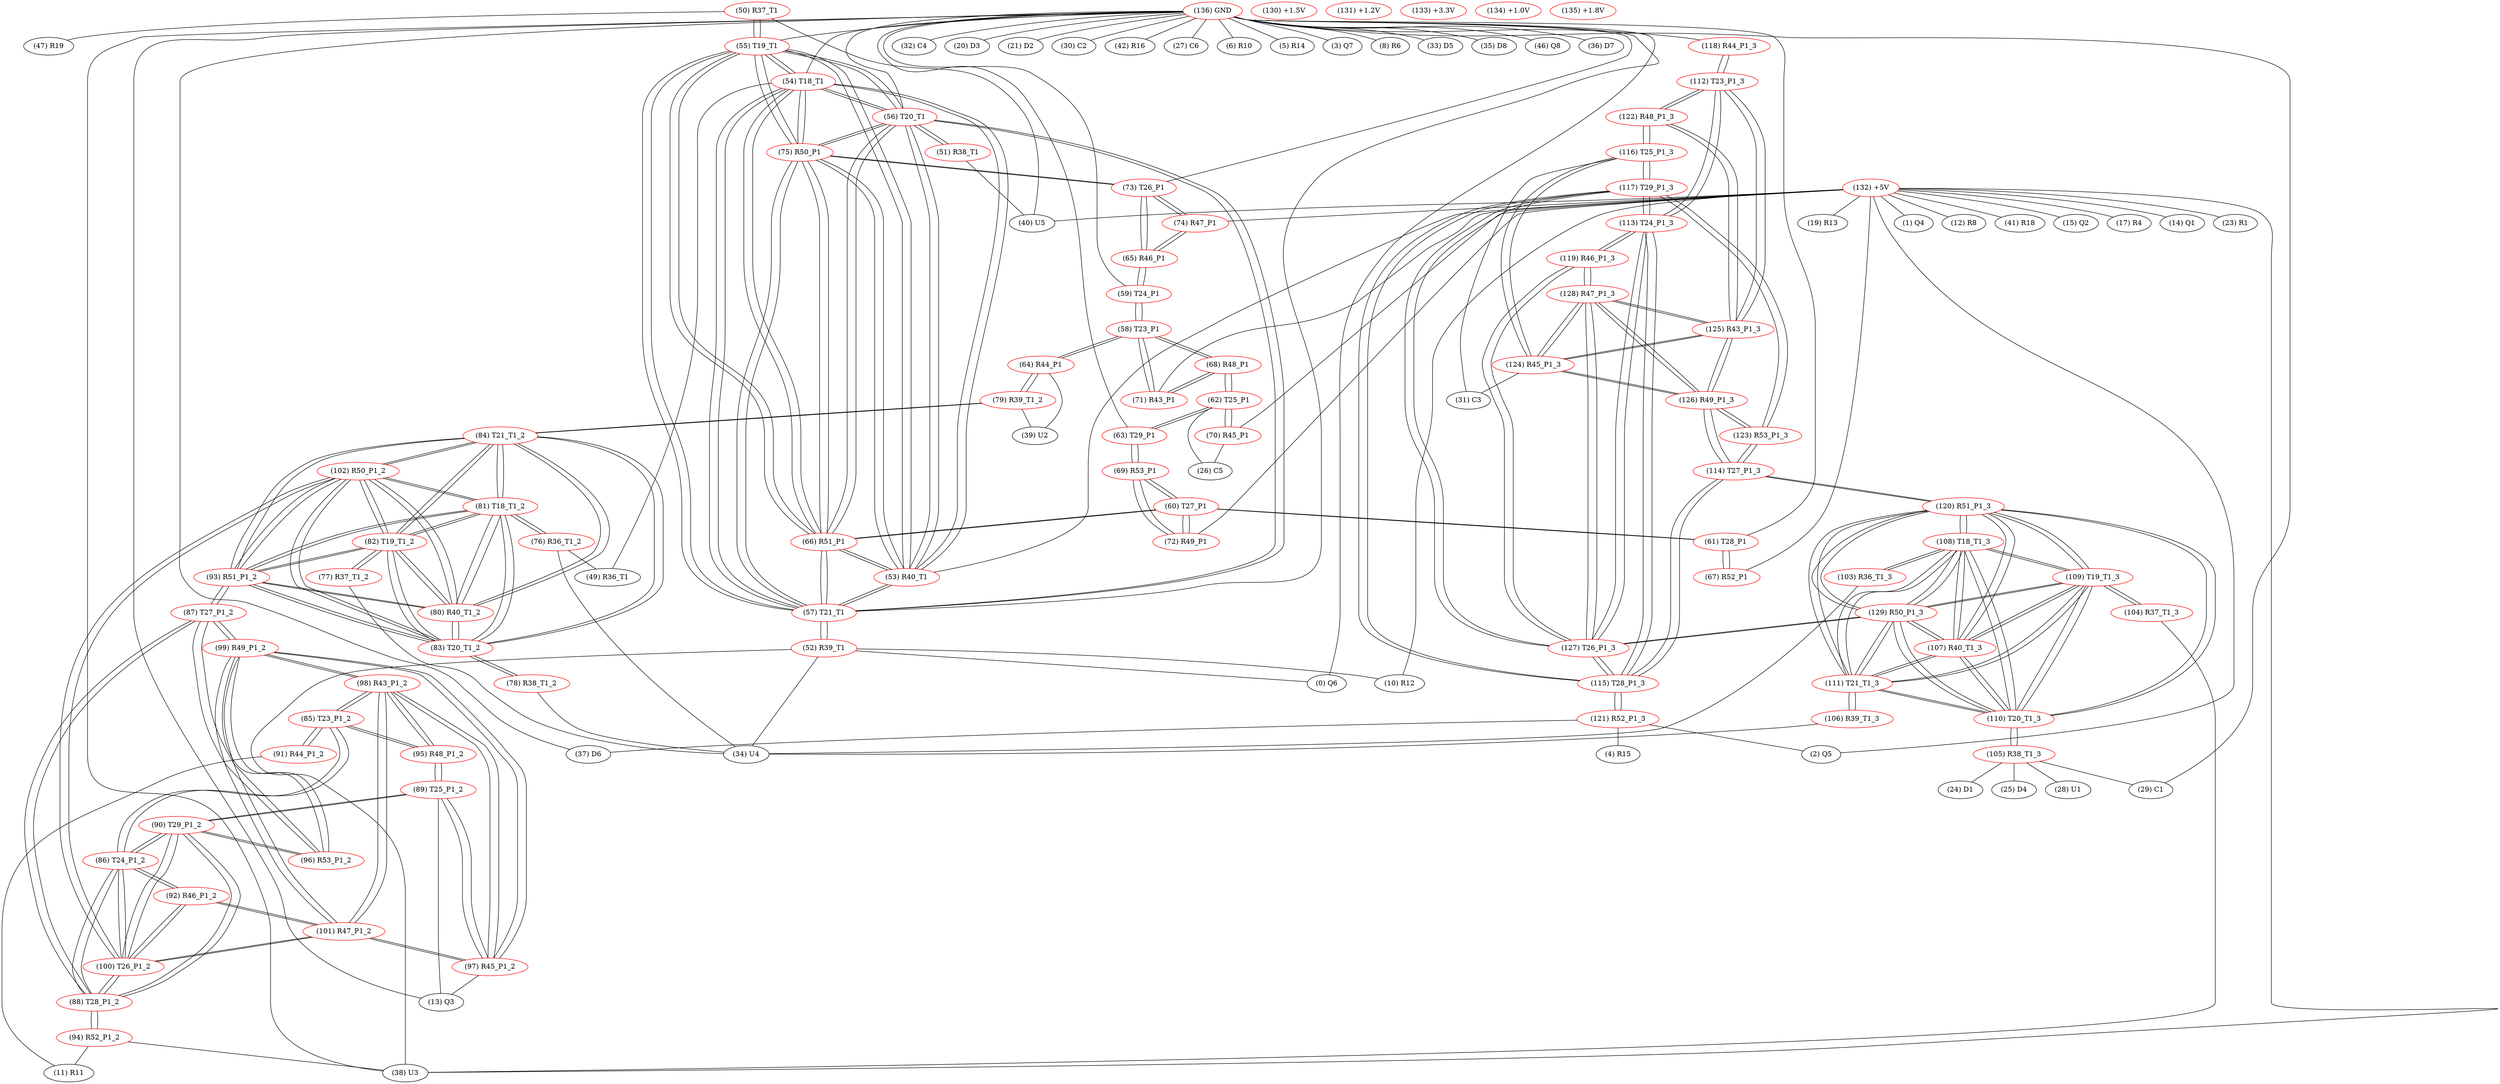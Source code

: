 graph {
	50 [label="(50) R37_T1" color=red]
	40 [label="(40) U5"]
	47 [label="(47) R19"]
	55 [label="(55) T19_T1"]
	51 [label="(51) R38_T1" color=red]
	40 [label="(40) U5"]
	56 [label="(56) T20_T1"]
	52 [label="(52) R39_T1" color=red]
	0 [label="(0) Q6"]
	10 [label="(10) R12"]
	34 [label="(34) U4"]
	38 [label="(38) U3"]
	57 [label="(57) T21_T1"]
	53 [label="(53) R40_T1" color=red]
	66 [label="(66) R51_P1"]
	75 [label="(75) R50_P1"]
	54 [label="(54) T18_T1"]
	57 [label="(57) T21_T1"]
	56 [label="(56) T20_T1"]
	55 [label="(55) T19_T1"]
	54 [label="(54) T18_T1" color=red]
	49 [label="(49) R36_T1"]
	66 [label="(66) R51_P1"]
	75 [label="(75) R50_P1"]
	57 [label="(57) T21_T1"]
	56 [label="(56) T20_T1"]
	55 [label="(55) T19_T1"]
	53 [label="(53) R40_T1"]
	55 [label="(55) T19_T1" color=red]
	50 [label="(50) R37_T1"]
	66 [label="(66) R51_P1"]
	75 [label="(75) R50_P1"]
	54 [label="(54) T18_T1"]
	57 [label="(57) T21_T1"]
	56 [label="(56) T20_T1"]
	53 [label="(53) R40_T1"]
	56 [label="(56) T20_T1" color=red]
	51 [label="(51) R38_T1"]
	66 [label="(66) R51_P1"]
	75 [label="(75) R50_P1"]
	54 [label="(54) T18_T1"]
	57 [label="(57) T21_T1"]
	55 [label="(55) T19_T1"]
	53 [label="(53) R40_T1"]
	57 [label="(57) T21_T1" color=red]
	52 [label="(52) R39_T1"]
	66 [label="(66) R51_P1"]
	75 [label="(75) R50_P1"]
	54 [label="(54) T18_T1"]
	56 [label="(56) T20_T1"]
	55 [label="(55) T19_T1"]
	53 [label="(53) R40_T1"]
	58 [label="(58) T23_P1" color=red]
	68 [label="(68) R48_P1"]
	71 [label="(71) R43_P1"]
	59 [label="(59) T24_P1"]
	64 [label="(64) R44_P1"]
	59 [label="(59) T24_P1" color=red]
	65 [label="(65) R46_P1"]
	58 [label="(58) T23_P1"]
	60 [label="(60) T27_P1" color=red]
	66 [label="(66) R51_P1"]
	61 [label="(61) T28_P1"]
	69 [label="(69) R53_P1"]
	72 [label="(72) R49_P1"]
	61 [label="(61) T28_P1" color=red]
	67 [label="(67) R52_P1"]
	60 [label="(60) T27_P1"]
	62 [label="(62) T25_P1" color=red]
	63 [label="(63) T29_P1"]
	68 [label="(68) R48_P1"]
	70 [label="(70) R45_P1"]
	26 [label="(26) C5"]
	63 [label="(63) T29_P1" color=red]
	62 [label="(62) T25_P1"]
	69 [label="(69) R53_P1"]
	64 [label="(64) R44_P1" color=red]
	39 [label="(39) U2"]
	79 [label="(79) R39_T1_2"]
	58 [label="(58) T23_P1"]
	65 [label="(65) R46_P1" color=red]
	73 [label="(73) T26_P1"]
	74 [label="(74) R47_P1"]
	59 [label="(59) T24_P1"]
	66 [label="(66) R51_P1" color=red]
	60 [label="(60) T27_P1"]
	75 [label="(75) R50_P1"]
	54 [label="(54) T18_T1"]
	57 [label="(57) T21_T1"]
	56 [label="(56) T20_T1"]
	55 [label="(55) T19_T1"]
	53 [label="(53) R40_T1"]
	67 [label="(67) R52_P1" color=red]
	61 [label="(61) T28_P1"]
	68 [label="(68) R48_P1" color=red]
	62 [label="(62) T25_P1"]
	58 [label="(58) T23_P1"]
	71 [label="(71) R43_P1"]
	69 [label="(69) R53_P1" color=red]
	63 [label="(63) T29_P1"]
	60 [label="(60) T27_P1"]
	72 [label="(72) R49_P1"]
	70 [label="(70) R45_P1" color=red]
	62 [label="(62) T25_P1"]
	26 [label="(26) C5"]
	71 [label="(71) R43_P1" color=red]
	68 [label="(68) R48_P1"]
	58 [label="(58) T23_P1"]
	72 [label="(72) R49_P1" color=red]
	60 [label="(60) T27_P1"]
	69 [label="(69) R53_P1"]
	73 [label="(73) T26_P1" color=red]
	75 [label="(75) R50_P1"]
	65 [label="(65) R46_P1"]
	74 [label="(74) R47_P1"]
	74 [label="(74) R47_P1" color=red]
	73 [label="(73) T26_P1"]
	65 [label="(65) R46_P1"]
	75 [label="(75) R50_P1" color=red]
	73 [label="(73) T26_P1"]
	66 [label="(66) R51_P1"]
	54 [label="(54) T18_T1"]
	57 [label="(57) T21_T1"]
	56 [label="(56) T20_T1"]
	55 [label="(55) T19_T1"]
	53 [label="(53) R40_T1"]
	76 [label="(76) R36_T1_2" color=red]
	34 [label="(34) U4"]
	49 [label="(49) R36_T1"]
	81 [label="(81) T18_T1_2"]
	77 [label="(77) R37_T1_2" color=red]
	34 [label="(34) U4"]
	82 [label="(82) T19_T1_2"]
	78 [label="(78) R38_T1_2" color=red]
	34 [label="(34) U4"]
	83 [label="(83) T20_T1_2"]
	79 [label="(79) R39_T1_2" color=red]
	64 [label="(64) R44_P1"]
	39 [label="(39) U2"]
	84 [label="(84) T21_T1_2"]
	80 [label="(80) R40_T1_2" color=red]
	93 [label="(93) R51_P1_2"]
	102 [label="(102) R50_P1_2"]
	81 [label="(81) T18_T1_2"]
	84 [label="(84) T21_T1_2"]
	83 [label="(83) T20_T1_2"]
	82 [label="(82) T19_T1_2"]
	81 [label="(81) T18_T1_2" color=red]
	83 [label="(83) T20_T1_2"]
	82 [label="(82) T19_T1_2"]
	84 [label="(84) T21_T1_2"]
	76 [label="(76) R36_T1_2"]
	93 [label="(93) R51_P1_2"]
	102 [label="(102) R50_P1_2"]
	80 [label="(80) R40_T1_2"]
	82 [label="(82) T19_T1_2" color=red]
	83 [label="(83) T20_T1_2"]
	81 [label="(81) T18_T1_2"]
	84 [label="(84) T21_T1_2"]
	77 [label="(77) R37_T1_2"]
	93 [label="(93) R51_P1_2"]
	102 [label="(102) R50_P1_2"]
	80 [label="(80) R40_T1_2"]
	83 [label="(83) T20_T1_2" color=red]
	82 [label="(82) T19_T1_2"]
	81 [label="(81) T18_T1_2"]
	84 [label="(84) T21_T1_2"]
	78 [label="(78) R38_T1_2"]
	93 [label="(93) R51_P1_2"]
	102 [label="(102) R50_P1_2"]
	80 [label="(80) R40_T1_2"]
	84 [label="(84) T21_T1_2" color=red]
	83 [label="(83) T20_T1_2"]
	82 [label="(82) T19_T1_2"]
	81 [label="(81) T18_T1_2"]
	79 [label="(79) R39_T1_2"]
	93 [label="(93) R51_P1_2"]
	102 [label="(102) R50_P1_2"]
	80 [label="(80) R40_T1_2"]
	85 [label="(85) T23_P1_2" color=red]
	95 [label="(95) R48_P1_2"]
	98 [label="(98) R43_P1_2"]
	86 [label="(86) T24_P1_2"]
	91 [label="(91) R44_P1_2"]
	86 [label="(86) T24_P1_2" color=red]
	100 [label="(100) T26_P1_2"]
	90 [label="(90) T29_P1_2"]
	88 [label="(88) T28_P1_2"]
	92 [label="(92) R46_P1_2"]
	85 [label="(85) T23_P1_2"]
	87 [label="(87) T27_P1_2" color=red]
	93 [label="(93) R51_P1_2"]
	88 [label="(88) T28_P1_2"]
	96 [label="(96) R53_P1_2"]
	99 [label="(99) R49_P1_2"]
	88 [label="(88) T28_P1_2" color=red]
	100 [label="(100) T26_P1_2"]
	86 [label="(86) T24_P1_2"]
	90 [label="(90) T29_P1_2"]
	94 [label="(94) R52_P1_2"]
	87 [label="(87) T27_P1_2"]
	89 [label="(89) T25_P1_2" color=red]
	90 [label="(90) T29_P1_2"]
	95 [label="(95) R48_P1_2"]
	97 [label="(97) R45_P1_2"]
	13 [label="(13) Q3"]
	90 [label="(90) T29_P1_2" color=red]
	100 [label="(100) T26_P1_2"]
	86 [label="(86) T24_P1_2"]
	88 [label="(88) T28_P1_2"]
	89 [label="(89) T25_P1_2"]
	96 [label="(96) R53_P1_2"]
	91 [label="(91) R44_P1_2" color=red]
	11 [label="(11) R11"]
	85 [label="(85) T23_P1_2"]
	92 [label="(92) R46_P1_2" color=red]
	100 [label="(100) T26_P1_2"]
	101 [label="(101) R47_P1_2"]
	86 [label="(86) T24_P1_2"]
	93 [label="(93) R51_P1_2" color=red]
	87 [label="(87) T27_P1_2"]
	102 [label="(102) R50_P1_2"]
	81 [label="(81) T18_T1_2"]
	84 [label="(84) T21_T1_2"]
	83 [label="(83) T20_T1_2"]
	82 [label="(82) T19_T1_2"]
	80 [label="(80) R40_T1_2"]
	94 [label="(94) R52_P1_2" color=red]
	11 [label="(11) R11"]
	38 [label="(38) U3"]
	88 [label="(88) T28_P1_2"]
	95 [label="(95) R48_P1_2" color=red]
	89 [label="(89) T25_P1_2"]
	85 [label="(85) T23_P1_2"]
	98 [label="(98) R43_P1_2"]
	96 [label="(96) R53_P1_2" color=red]
	90 [label="(90) T29_P1_2"]
	87 [label="(87) T27_P1_2"]
	99 [label="(99) R49_P1_2"]
	97 [label="(97) R45_P1_2" color=red]
	101 [label="(101) R47_P1_2"]
	98 [label="(98) R43_P1_2"]
	99 [label="(99) R49_P1_2"]
	89 [label="(89) T25_P1_2"]
	13 [label="(13) Q3"]
	98 [label="(98) R43_P1_2" color=red]
	95 [label="(95) R48_P1_2"]
	85 [label="(85) T23_P1_2"]
	101 [label="(101) R47_P1_2"]
	97 [label="(97) R45_P1_2"]
	99 [label="(99) R49_P1_2"]
	99 [label="(99) R49_P1_2" color=red]
	101 [label="(101) R47_P1_2"]
	97 [label="(97) R45_P1_2"]
	98 [label="(98) R43_P1_2"]
	87 [label="(87) T27_P1_2"]
	96 [label="(96) R53_P1_2"]
	100 [label="(100) T26_P1_2" color=red]
	102 [label="(102) R50_P1_2"]
	86 [label="(86) T24_P1_2"]
	90 [label="(90) T29_P1_2"]
	88 [label="(88) T28_P1_2"]
	92 [label="(92) R46_P1_2"]
	101 [label="(101) R47_P1_2"]
	101 [label="(101) R47_P1_2" color=red]
	97 [label="(97) R45_P1_2"]
	98 [label="(98) R43_P1_2"]
	99 [label="(99) R49_P1_2"]
	100 [label="(100) T26_P1_2"]
	92 [label="(92) R46_P1_2"]
	102 [label="(102) R50_P1_2" color=red]
	100 [label="(100) T26_P1_2"]
	93 [label="(93) R51_P1_2"]
	81 [label="(81) T18_T1_2"]
	84 [label="(84) T21_T1_2"]
	83 [label="(83) T20_T1_2"]
	82 [label="(82) T19_T1_2"]
	80 [label="(80) R40_T1_2"]
	103 [label="(103) R36_T1_3" color=red]
	34 [label="(34) U4"]
	108 [label="(108) T18_T1_3"]
	104 [label="(104) R37_T1_3" color=red]
	38 [label="(38) U3"]
	109 [label="(109) T19_T1_3"]
	105 [label="(105) R38_T1_3" color=red]
	24 [label="(24) D1"]
	25 [label="(25) D4"]
	28 [label="(28) U1"]
	29 [label="(29) C1"]
	110 [label="(110) T20_T1_3"]
	106 [label="(106) R39_T1_3" color=red]
	34 [label="(34) U4"]
	111 [label="(111) T21_T1_3"]
	107 [label="(107) R40_T1_3" color=red]
	120 [label="(120) R51_P1_3"]
	129 [label="(129) R50_P1_3"]
	108 [label="(108) T18_T1_3"]
	111 [label="(111) T21_T1_3"]
	110 [label="(110) T20_T1_3"]
	109 [label="(109) T19_T1_3"]
	108 [label="(108) T18_T1_3" color=red]
	110 [label="(110) T20_T1_3"]
	109 [label="(109) T19_T1_3"]
	111 [label="(111) T21_T1_3"]
	103 [label="(103) R36_T1_3"]
	120 [label="(120) R51_P1_3"]
	129 [label="(129) R50_P1_3"]
	107 [label="(107) R40_T1_3"]
	109 [label="(109) T19_T1_3" color=red]
	110 [label="(110) T20_T1_3"]
	108 [label="(108) T18_T1_3"]
	111 [label="(111) T21_T1_3"]
	104 [label="(104) R37_T1_3"]
	120 [label="(120) R51_P1_3"]
	129 [label="(129) R50_P1_3"]
	107 [label="(107) R40_T1_3"]
	110 [label="(110) T20_T1_3" color=red]
	109 [label="(109) T19_T1_3"]
	108 [label="(108) T18_T1_3"]
	111 [label="(111) T21_T1_3"]
	105 [label="(105) R38_T1_3"]
	120 [label="(120) R51_P1_3"]
	129 [label="(129) R50_P1_3"]
	107 [label="(107) R40_T1_3"]
	111 [label="(111) T21_T1_3" color=red]
	110 [label="(110) T20_T1_3"]
	109 [label="(109) T19_T1_3"]
	108 [label="(108) T18_T1_3"]
	106 [label="(106) R39_T1_3"]
	120 [label="(120) R51_P1_3"]
	129 [label="(129) R50_P1_3"]
	107 [label="(107) R40_T1_3"]
	112 [label="(112) T23_P1_3" color=red]
	122 [label="(122) R48_P1_3"]
	125 [label="(125) R43_P1_3"]
	113 [label="(113) T24_P1_3"]
	118 [label="(118) R44_P1_3"]
	113 [label="(113) T24_P1_3" color=red]
	127 [label="(127) T26_P1_3"]
	117 [label="(117) T29_P1_3"]
	115 [label="(115) T28_P1_3"]
	119 [label="(119) R46_P1_3"]
	112 [label="(112) T23_P1_3"]
	114 [label="(114) T27_P1_3" color=red]
	120 [label="(120) R51_P1_3"]
	115 [label="(115) T28_P1_3"]
	123 [label="(123) R53_P1_3"]
	126 [label="(126) R49_P1_3"]
	115 [label="(115) T28_P1_3" color=red]
	127 [label="(127) T26_P1_3"]
	113 [label="(113) T24_P1_3"]
	117 [label="(117) T29_P1_3"]
	121 [label="(121) R52_P1_3"]
	114 [label="(114) T27_P1_3"]
	116 [label="(116) T25_P1_3" color=red]
	117 [label="(117) T29_P1_3"]
	122 [label="(122) R48_P1_3"]
	124 [label="(124) R45_P1_3"]
	31 [label="(31) C3"]
	117 [label="(117) T29_P1_3" color=red]
	127 [label="(127) T26_P1_3"]
	113 [label="(113) T24_P1_3"]
	115 [label="(115) T28_P1_3"]
	116 [label="(116) T25_P1_3"]
	123 [label="(123) R53_P1_3"]
	118 [label="(118) R44_P1_3" color=red]
	112 [label="(112) T23_P1_3"]
	119 [label="(119) R46_P1_3" color=red]
	127 [label="(127) T26_P1_3"]
	128 [label="(128) R47_P1_3"]
	113 [label="(113) T24_P1_3"]
	120 [label="(120) R51_P1_3" color=red]
	114 [label="(114) T27_P1_3"]
	129 [label="(129) R50_P1_3"]
	108 [label="(108) T18_T1_3"]
	111 [label="(111) T21_T1_3"]
	110 [label="(110) T20_T1_3"]
	109 [label="(109) T19_T1_3"]
	107 [label="(107) R40_T1_3"]
	121 [label="(121) R52_P1_3" color=red]
	4 [label="(4) R15"]
	2 [label="(2) Q5"]
	37 [label="(37) D6"]
	115 [label="(115) T28_P1_3"]
	122 [label="(122) R48_P1_3" color=red]
	116 [label="(116) T25_P1_3"]
	112 [label="(112) T23_P1_3"]
	125 [label="(125) R43_P1_3"]
	123 [label="(123) R53_P1_3" color=red]
	117 [label="(117) T29_P1_3"]
	114 [label="(114) T27_P1_3"]
	126 [label="(126) R49_P1_3"]
	124 [label="(124) R45_P1_3" color=red]
	128 [label="(128) R47_P1_3"]
	125 [label="(125) R43_P1_3"]
	126 [label="(126) R49_P1_3"]
	116 [label="(116) T25_P1_3"]
	31 [label="(31) C3"]
	125 [label="(125) R43_P1_3" color=red]
	122 [label="(122) R48_P1_3"]
	112 [label="(112) T23_P1_3"]
	128 [label="(128) R47_P1_3"]
	124 [label="(124) R45_P1_3"]
	126 [label="(126) R49_P1_3"]
	126 [label="(126) R49_P1_3" color=red]
	128 [label="(128) R47_P1_3"]
	124 [label="(124) R45_P1_3"]
	125 [label="(125) R43_P1_3"]
	114 [label="(114) T27_P1_3"]
	123 [label="(123) R53_P1_3"]
	127 [label="(127) T26_P1_3" color=red]
	129 [label="(129) R50_P1_3"]
	113 [label="(113) T24_P1_3"]
	117 [label="(117) T29_P1_3"]
	115 [label="(115) T28_P1_3"]
	119 [label="(119) R46_P1_3"]
	128 [label="(128) R47_P1_3"]
	128 [label="(128) R47_P1_3" color=red]
	124 [label="(124) R45_P1_3"]
	125 [label="(125) R43_P1_3"]
	126 [label="(126) R49_P1_3"]
	127 [label="(127) T26_P1_3"]
	119 [label="(119) R46_P1_3"]
	129 [label="(129) R50_P1_3" color=red]
	127 [label="(127) T26_P1_3"]
	120 [label="(120) R51_P1_3"]
	108 [label="(108) T18_T1_3"]
	111 [label="(111) T21_T1_3"]
	110 [label="(110) T20_T1_3"]
	109 [label="(109) T19_T1_3"]
	107 [label="(107) R40_T1_3"]
	130 [label="(130) +1.5V" color=red]
	131 [label="(131) +1.2V" color=red]
	132 [label="(132) +5V" color=red]
	2 [label="(2) Q5"]
	1 [label="(1) Q4"]
	12 [label="(12) R8"]
	41 [label="(41) R18"]
	40 [label="(40) U5"]
	38 [label="(38) U3"]
	15 [label="(15) Q2"]
	17 [label="(17) R4"]
	14 [label="(14) Q1"]
	23 [label="(23) R1"]
	19 [label="(19) R13"]
	10 [label="(10) R12"]
	67 [label="(67) R52_P1"]
	53 [label="(53) R40_T1"]
	74 [label="(74) R47_P1"]
	70 [label="(70) R45_P1"]
	71 [label="(71) R43_P1"]
	72 [label="(72) R49_P1"]
	133 [label="(133) +3.3V" color=red]
	134 [label="(134) +1.0V" color=red]
	135 [label="(135) +1.8V" color=red]
	136 [label="(136) GND" color=red]
	118 [label="(118) R44_P1_3"]
	32 [label="(32) C4"]
	20 [label="(20) D3"]
	0 [label="(0) Q6"]
	21 [label="(21) D2"]
	30 [label="(30) C2"]
	38 [label="(38) U3"]
	29 [label="(29) C1"]
	42 [label="(42) R16"]
	27 [label="(27) C6"]
	6 [label="(6) R10"]
	5 [label="(5) R14"]
	3 [label="(3) Q7"]
	13 [label="(13) Q3"]
	8 [label="(8) R6"]
	33 [label="(33) D5"]
	35 [label="(35) D8"]
	46 [label="(46) Q8"]
	36 [label="(36) D7"]
	37 [label="(37) D6"]
	56 [label="(56) T20_T1"]
	55 [label="(55) T19_T1"]
	54 [label="(54) T18_T1"]
	57 [label="(57) T21_T1"]
	73 [label="(73) T26_P1"]
	59 [label="(59) T24_P1"]
	63 [label="(63) T29_P1"]
	61 [label="(61) T28_P1"]
	50 -- 40
	50 -- 47
	50 -- 55
	51 -- 40
	51 -- 56
	52 -- 0
	52 -- 10
	52 -- 34
	52 -- 38
	52 -- 57
	53 -- 66
	53 -- 75
	53 -- 54
	53 -- 57
	53 -- 56
	53 -- 55
	54 -- 49
	54 -- 66
	54 -- 75
	54 -- 57
	54 -- 56
	54 -- 55
	54 -- 53
	55 -- 50
	55 -- 66
	55 -- 75
	55 -- 54
	55 -- 57
	55 -- 56
	55 -- 53
	56 -- 51
	56 -- 66
	56 -- 75
	56 -- 54
	56 -- 57
	56 -- 55
	56 -- 53
	57 -- 52
	57 -- 66
	57 -- 75
	57 -- 54
	57 -- 56
	57 -- 55
	57 -- 53
	58 -- 68
	58 -- 71
	58 -- 59
	58 -- 64
	59 -- 65
	59 -- 58
	60 -- 66
	60 -- 61
	60 -- 69
	60 -- 72
	61 -- 67
	61 -- 60
	62 -- 63
	62 -- 68
	62 -- 70
	62 -- 26
	63 -- 62
	63 -- 69
	64 -- 39
	64 -- 79
	64 -- 58
	65 -- 73
	65 -- 74
	65 -- 59
	66 -- 60
	66 -- 75
	66 -- 54
	66 -- 57
	66 -- 56
	66 -- 55
	66 -- 53
	67 -- 61
	68 -- 62
	68 -- 58
	68 -- 71
	69 -- 63
	69 -- 60
	69 -- 72
	70 -- 62
	70 -- 26
	71 -- 68
	71 -- 58
	72 -- 60
	72 -- 69
	73 -- 75
	73 -- 65
	73 -- 74
	74 -- 73
	74 -- 65
	75 -- 73
	75 -- 66
	75 -- 54
	75 -- 57
	75 -- 56
	75 -- 55
	75 -- 53
	76 -- 34
	76 -- 49
	76 -- 81
	77 -- 34
	77 -- 82
	78 -- 34
	78 -- 83
	79 -- 64
	79 -- 39
	79 -- 84
	80 -- 93
	80 -- 102
	80 -- 81
	80 -- 84
	80 -- 83
	80 -- 82
	81 -- 83
	81 -- 82
	81 -- 84
	81 -- 76
	81 -- 93
	81 -- 102
	81 -- 80
	82 -- 83
	82 -- 81
	82 -- 84
	82 -- 77
	82 -- 93
	82 -- 102
	82 -- 80
	83 -- 82
	83 -- 81
	83 -- 84
	83 -- 78
	83 -- 93
	83 -- 102
	83 -- 80
	84 -- 83
	84 -- 82
	84 -- 81
	84 -- 79
	84 -- 93
	84 -- 102
	84 -- 80
	85 -- 95
	85 -- 98
	85 -- 86
	85 -- 91
	86 -- 100
	86 -- 90
	86 -- 88
	86 -- 92
	86 -- 85
	87 -- 93
	87 -- 88
	87 -- 96
	87 -- 99
	88 -- 100
	88 -- 86
	88 -- 90
	88 -- 94
	88 -- 87
	89 -- 90
	89 -- 95
	89 -- 97
	89 -- 13
	90 -- 100
	90 -- 86
	90 -- 88
	90 -- 89
	90 -- 96
	91 -- 11
	91 -- 85
	92 -- 100
	92 -- 101
	92 -- 86
	93 -- 87
	93 -- 102
	93 -- 81
	93 -- 84
	93 -- 83
	93 -- 82
	93 -- 80
	94 -- 11
	94 -- 38
	94 -- 88
	95 -- 89
	95 -- 85
	95 -- 98
	96 -- 90
	96 -- 87
	96 -- 99
	97 -- 101
	97 -- 98
	97 -- 99
	97 -- 89
	97 -- 13
	98 -- 95
	98 -- 85
	98 -- 101
	98 -- 97
	98 -- 99
	99 -- 101
	99 -- 97
	99 -- 98
	99 -- 87
	99 -- 96
	100 -- 102
	100 -- 86
	100 -- 90
	100 -- 88
	100 -- 92
	100 -- 101
	101 -- 97
	101 -- 98
	101 -- 99
	101 -- 100
	101 -- 92
	102 -- 100
	102 -- 93
	102 -- 81
	102 -- 84
	102 -- 83
	102 -- 82
	102 -- 80
	103 -- 34
	103 -- 108
	104 -- 38
	104 -- 109
	105 -- 24
	105 -- 25
	105 -- 28
	105 -- 29
	105 -- 110
	106 -- 34
	106 -- 111
	107 -- 120
	107 -- 129
	107 -- 108
	107 -- 111
	107 -- 110
	107 -- 109
	108 -- 110
	108 -- 109
	108 -- 111
	108 -- 103
	108 -- 120
	108 -- 129
	108 -- 107
	109 -- 110
	109 -- 108
	109 -- 111
	109 -- 104
	109 -- 120
	109 -- 129
	109 -- 107
	110 -- 109
	110 -- 108
	110 -- 111
	110 -- 105
	110 -- 120
	110 -- 129
	110 -- 107
	111 -- 110
	111 -- 109
	111 -- 108
	111 -- 106
	111 -- 120
	111 -- 129
	111 -- 107
	112 -- 122
	112 -- 125
	112 -- 113
	112 -- 118
	113 -- 127
	113 -- 117
	113 -- 115
	113 -- 119
	113 -- 112
	114 -- 120
	114 -- 115
	114 -- 123
	114 -- 126
	115 -- 127
	115 -- 113
	115 -- 117
	115 -- 121
	115 -- 114
	116 -- 117
	116 -- 122
	116 -- 124
	116 -- 31
	117 -- 127
	117 -- 113
	117 -- 115
	117 -- 116
	117 -- 123
	118 -- 112
	119 -- 127
	119 -- 128
	119 -- 113
	120 -- 114
	120 -- 129
	120 -- 108
	120 -- 111
	120 -- 110
	120 -- 109
	120 -- 107
	121 -- 4
	121 -- 2
	121 -- 37
	121 -- 115
	122 -- 116
	122 -- 112
	122 -- 125
	123 -- 117
	123 -- 114
	123 -- 126
	124 -- 128
	124 -- 125
	124 -- 126
	124 -- 116
	124 -- 31
	125 -- 122
	125 -- 112
	125 -- 128
	125 -- 124
	125 -- 126
	126 -- 128
	126 -- 124
	126 -- 125
	126 -- 114
	126 -- 123
	127 -- 129
	127 -- 113
	127 -- 117
	127 -- 115
	127 -- 119
	127 -- 128
	128 -- 124
	128 -- 125
	128 -- 126
	128 -- 127
	128 -- 119
	129 -- 127
	129 -- 120
	129 -- 108
	129 -- 111
	129 -- 110
	129 -- 109
	129 -- 107
	132 -- 2
	132 -- 1
	132 -- 12
	132 -- 41
	132 -- 40
	132 -- 38
	132 -- 15
	132 -- 17
	132 -- 14
	132 -- 23
	132 -- 19
	132 -- 10
	132 -- 67
	132 -- 53
	132 -- 74
	132 -- 70
	132 -- 71
	132 -- 72
	136 -- 118
	136 -- 32
	136 -- 20
	136 -- 0
	136 -- 21
	136 -- 30
	136 -- 38
	136 -- 29
	136 -- 42
	136 -- 27
	136 -- 6
	136 -- 5
	136 -- 3
	136 -- 13
	136 -- 8
	136 -- 33
	136 -- 35
	136 -- 46
	136 -- 36
	136 -- 37
	136 -- 56
	136 -- 55
	136 -- 54
	136 -- 57
	136 -- 73
	136 -- 59
	136 -- 63
	136 -- 61
}